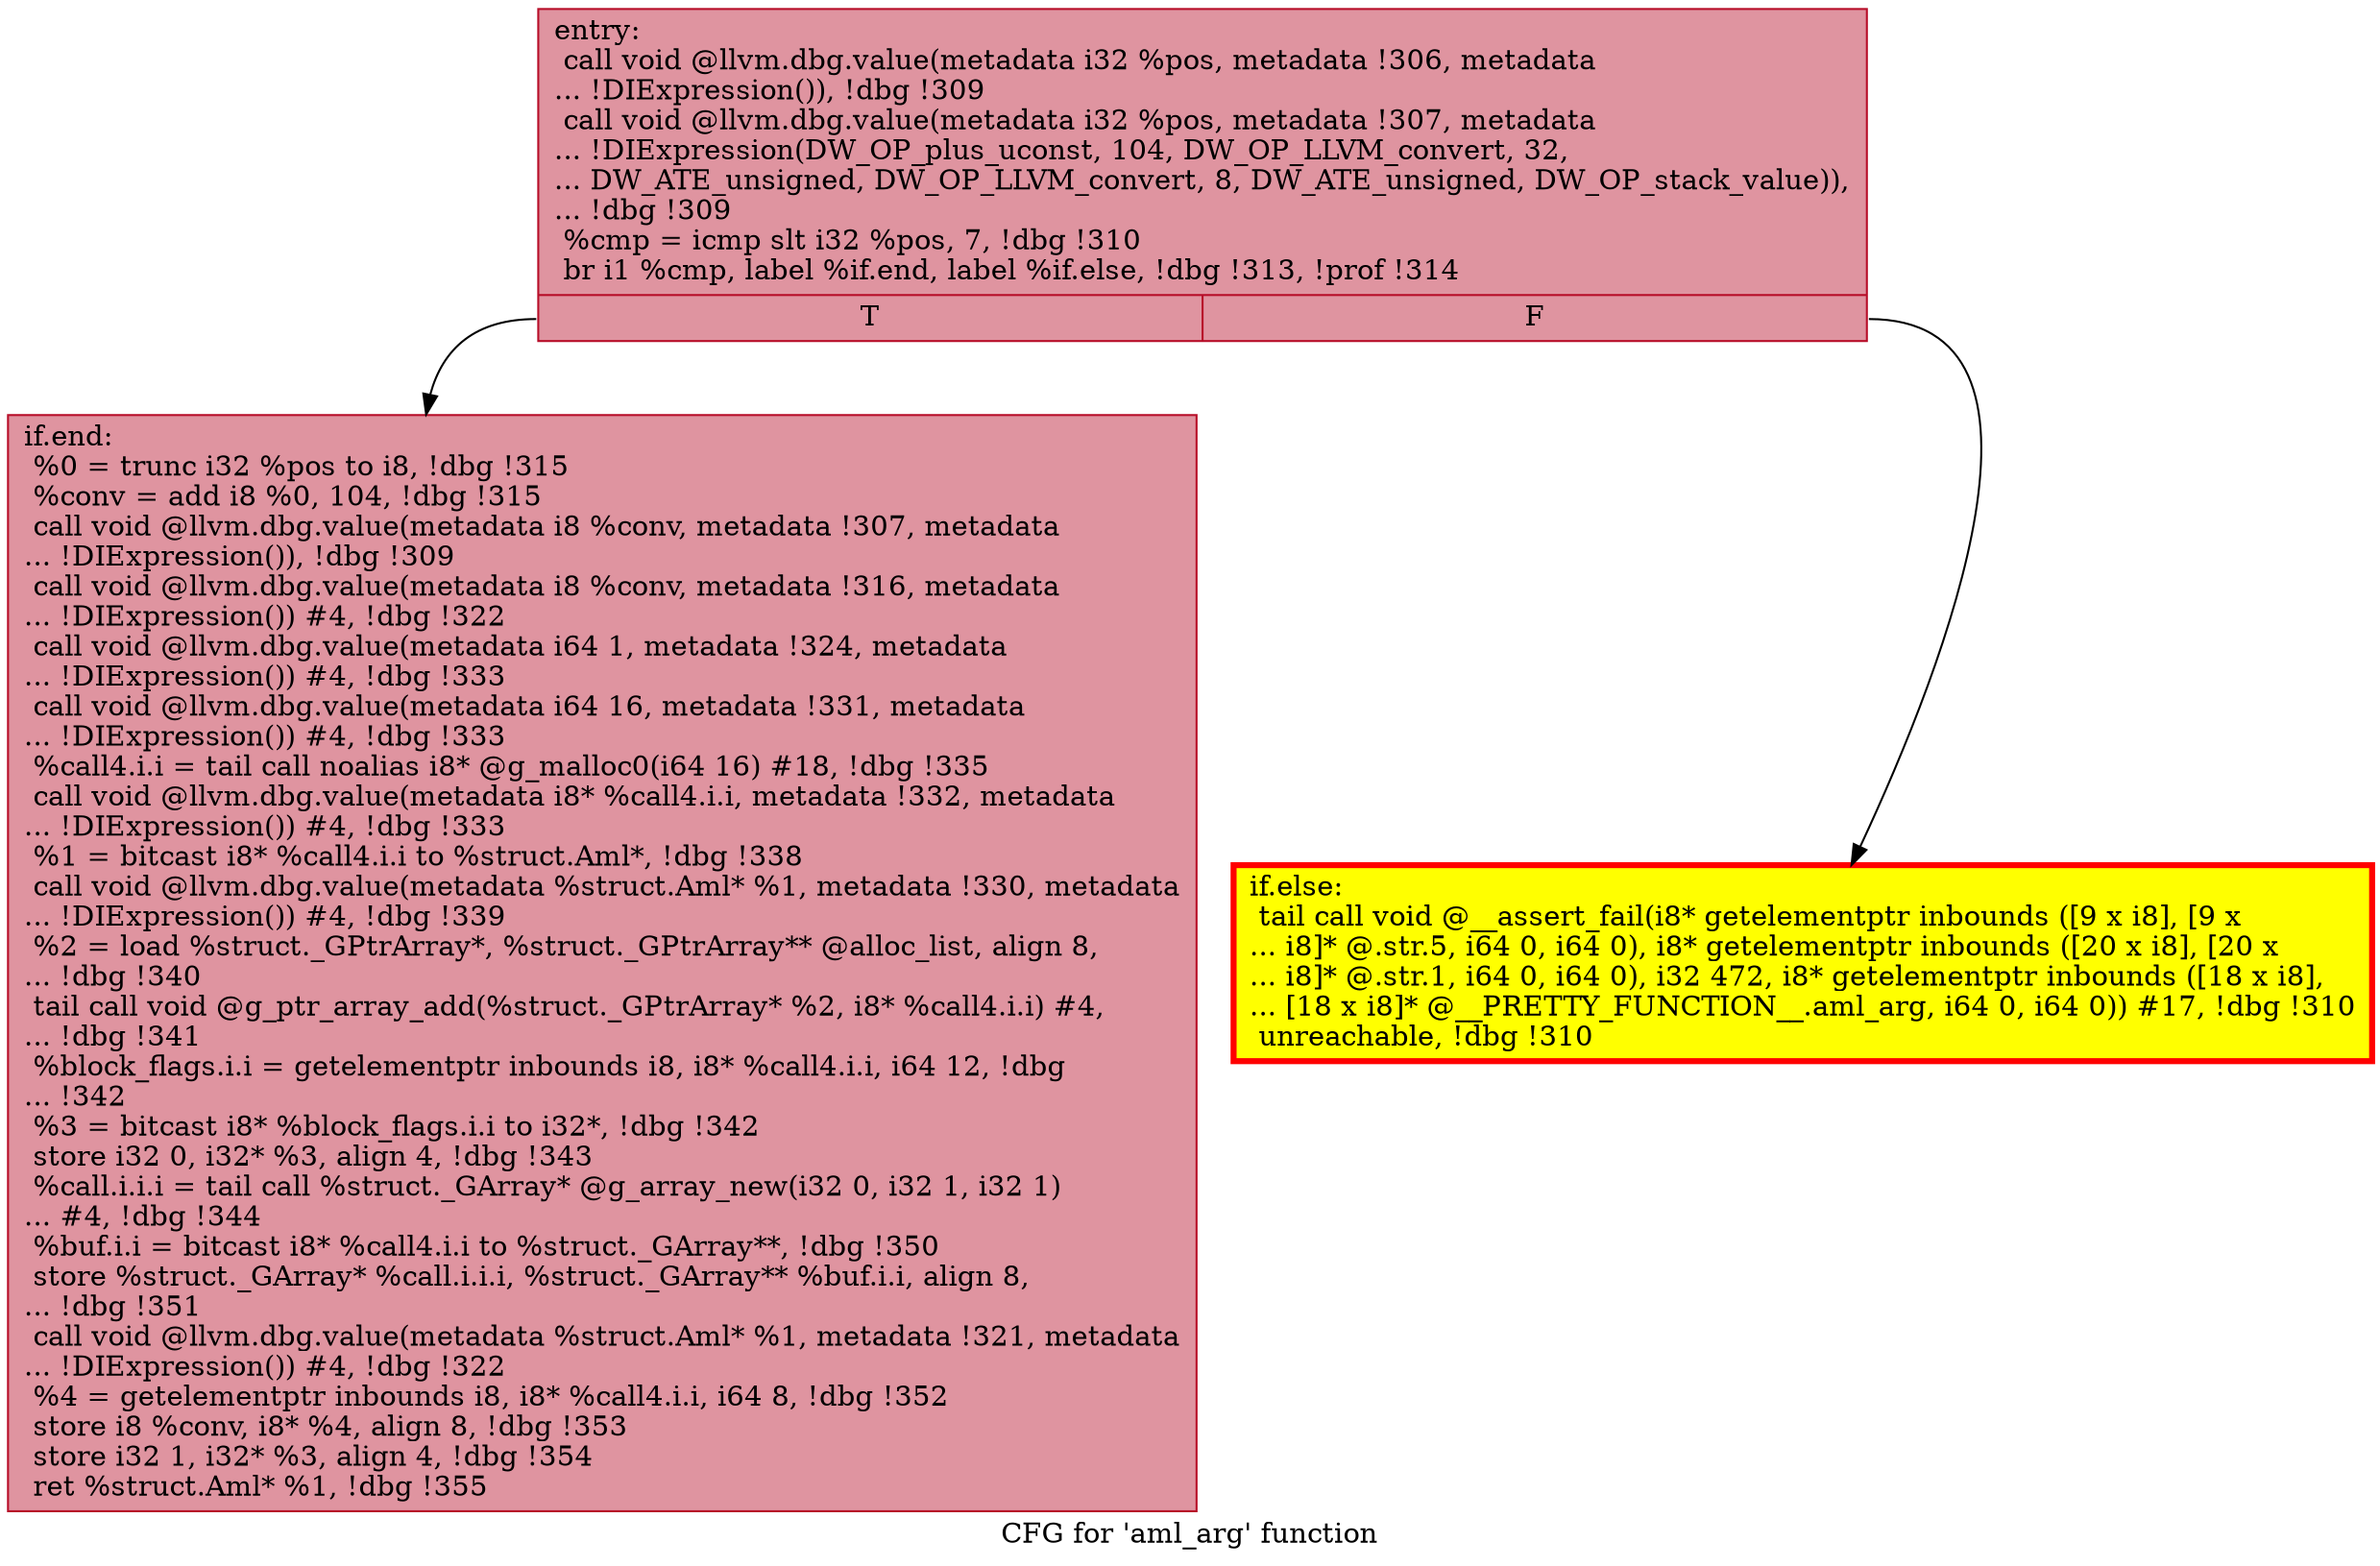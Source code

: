 digraph "CFG for 'aml_arg' function" {
	label="CFG for 'aml_arg' function";

	Node0x559ed8d81a00 [shape=record,color="#b70d28ff", style=filled, fillcolor="#b70d2870",label="{entry:\l  call void @llvm.dbg.value(metadata i32 %pos, metadata !306, metadata\l... !DIExpression()), !dbg !309\l  call void @llvm.dbg.value(metadata i32 %pos, metadata !307, metadata\l... !DIExpression(DW_OP_plus_uconst, 104, DW_OP_LLVM_convert, 32,\l... DW_ATE_unsigned, DW_OP_LLVM_convert, 8, DW_ATE_unsigned, DW_OP_stack_value)),\l... !dbg !309\l  %cmp = icmp slt i32 %pos, 7, !dbg !310\l  br i1 %cmp, label %if.end, label %if.else, !dbg !313, !prof !314\l|{<s0>T|<s1>F}}"];
	Node0x559ed8d81a00:s0 -> Node0x559ed8d84bd0;
	Node0x559ed8d81a00:s1 -> Node0x559ed8d84c40;
	Node0x559ed8d84c40 [shape=record,penwidth=3.0, style="filled", color="red", fillcolor="yellow",label="{if.else:                                          \l  tail call void @__assert_fail(i8* getelementptr inbounds ([9 x i8], [9 x\l... i8]* @.str.5, i64 0, i64 0), i8* getelementptr inbounds ([20 x i8], [20 x\l... i8]* @.str.1, i64 0, i64 0), i32 472, i8* getelementptr inbounds ([18 x i8],\l... [18 x i8]* @__PRETTY_FUNCTION__.aml_arg, i64 0, i64 0)) #17, !dbg !310\l  unreachable, !dbg !310\l}"];
	Node0x559ed8d84bd0 [shape=record,color="#b70d28ff", style=filled, fillcolor="#b70d2870",label="{if.end:                                           \l  %0 = trunc i32 %pos to i8, !dbg !315\l  %conv = add i8 %0, 104, !dbg !315\l  call void @llvm.dbg.value(metadata i8 %conv, metadata !307, metadata\l... !DIExpression()), !dbg !309\l  call void @llvm.dbg.value(metadata i8 %conv, metadata !316, metadata\l... !DIExpression()) #4, !dbg !322\l  call void @llvm.dbg.value(metadata i64 1, metadata !324, metadata\l... !DIExpression()) #4, !dbg !333\l  call void @llvm.dbg.value(metadata i64 16, metadata !331, metadata\l... !DIExpression()) #4, !dbg !333\l  %call4.i.i = tail call noalias i8* @g_malloc0(i64 16) #18, !dbg !335\l  call void @llvm.dbg.value(metadata i8* %call4.i.i, metadata !332, metadata\l... !DIExpression()) #4, !dbg !333\l  %1 = bitcast i8* %call4.i.i to %struct.Aml*, !dbg !338\l  call void @llvm.dbg.value(metadata %struct.Aml* %1, metadata !330, metadata\l... !DIExpression()) #4, !dbg !339\l  %2 = load %struct._GPtrArray*, %struct._GPtrArray** @alloc_list, align 8,\l... !dbg !340\l  tail call void @g_ptr_array_add(%struct._GPtrArray* %2, i8* %call4.i.i) #4,\l... !dbg !341\l  %block_flags.i.i = getelementptr inbounds i8, i8* %call4.i.i, i64 12, !dbg\l... !342\l  %3 = bitcast i8* %block_flags.i.i to i32*, !dbg !342\l  store i32 0, i32* %3, align 4, !dbg !343\l  %call.i.i.i = tail call %struct._GArray* @g_array_new(i32 0, i32 1, i32 1)\l... #4, !dbg !344\l  %buf.i.i = bitcast i8* %call4.i.i to %struct._GArray**, !dbg !350\l  store %struct._GArray* %call.i.i.i, %struct._GArray** %buf.i.i, align 8,\l... !dbg !351\l  call void @llvm.dbg.value(metadata %struct.Aml* %1, metadata !321, metadata\l... !DIExpression()) #4, !dbg !322\l  %4 = getelementptr inbounds i8, i8* %call4.i.i, i64 8, !dbg !352\l  store i8 %conv, i8* %4, align 8, !dbg !353\l  store i32 1, i32* %3, align 4, !dbg !354\l  ret %struct.Aml* %1, !dbg !355\l}"];
}
